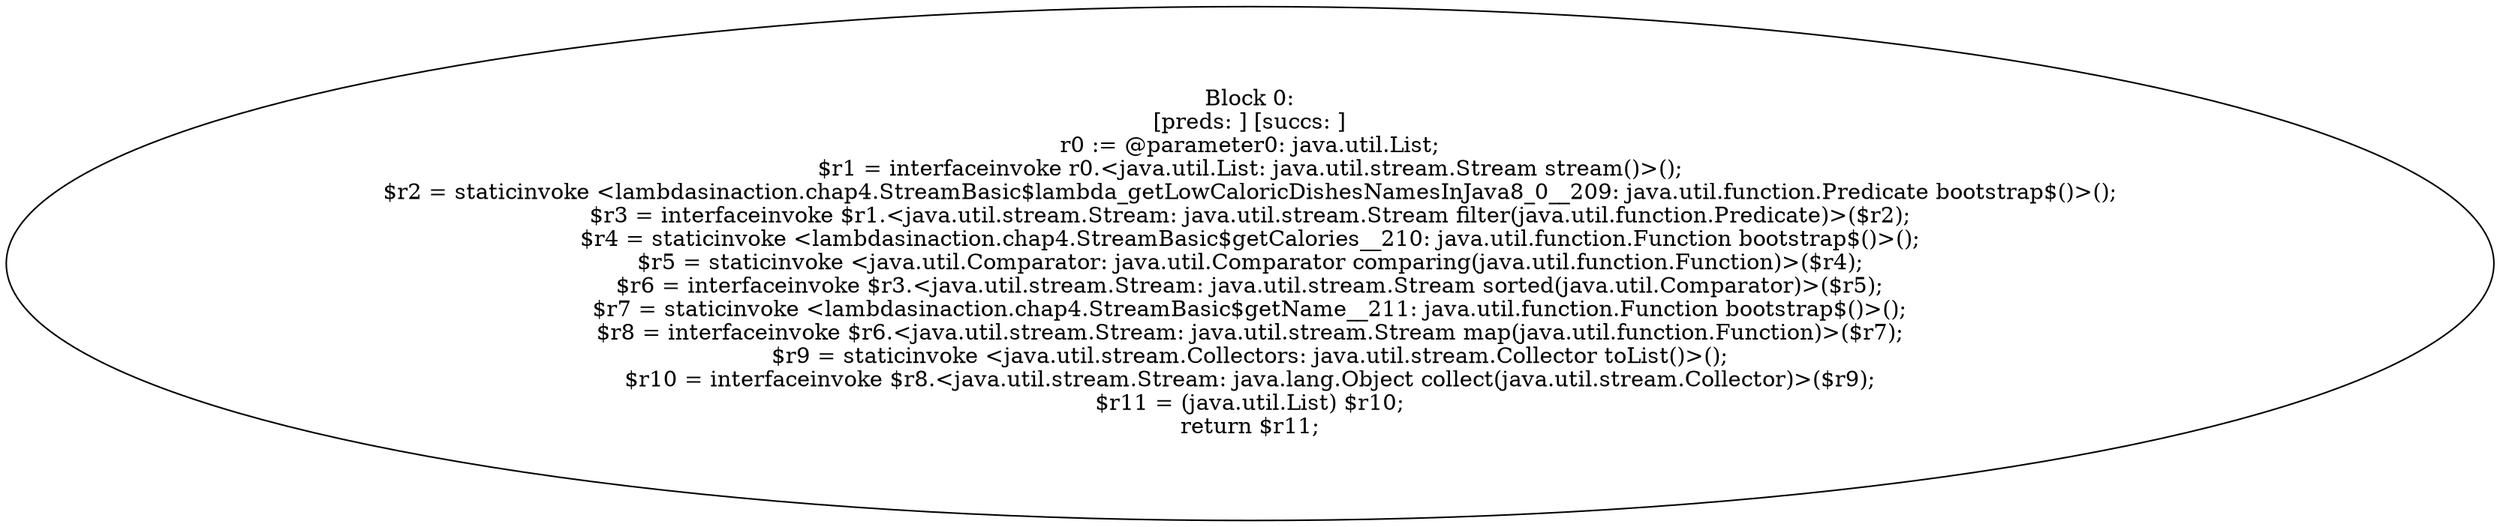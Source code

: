 digraph "unitGraph" {
    "Block 0:
[preds: ] [succs: ]
r0 := @parameter0: java.util.List;
$r1 = interfaceinvoke r0.<java.util.List: java.util.stream.Stream stream()>();
$r2 = staticinvoke <lambdasinaction.chap4.StreamBasic$lambda_getLowCaloricDishesNamesInJava8_0__209: java.util.function.Predicate bootstrap$()>();
$r3 = interfaceinvoke $r1.<java.util.stream.Stream: java.util.stream.Stream filter(java.util.function.Predicate)>($r2);
$r4 = staticinvoke <lambdasinaction.chap4.StreamBasic$getCalories__210: java.util.function.Function bootstrap$()>();
$r5 = staticinvoke <java.util.Comparator: java.util.Comparator comparing(java.util.function.Function)>($r4);
$r6 = interfaceinvoke $r3.<java.util.stream.Stream: java.util.stream.Stream sorted(java.util.Comparator)>($r5);
$r7 = staticinvoke <lambdasinaction.chap4.StreamBasic$getName__211: java.util.function.Function bootstrap$()>();
$r8 = interfaceinvoke $r6.<java.util.stream.Stream: java.util.stream.Stream map(java.util.function.Function)>($r7);
$r9 = staticinvoke <java.util.stream.Collectors: java.util.stream.Collector toList()>();
$r10 = interfaceinvoke $r8.<java.util.stream.Stream: java.lang.Object collect(java.util.stream.Collector)>($r9);
$r11 = (java.util.List) $r10;
return $r11;
"
}
